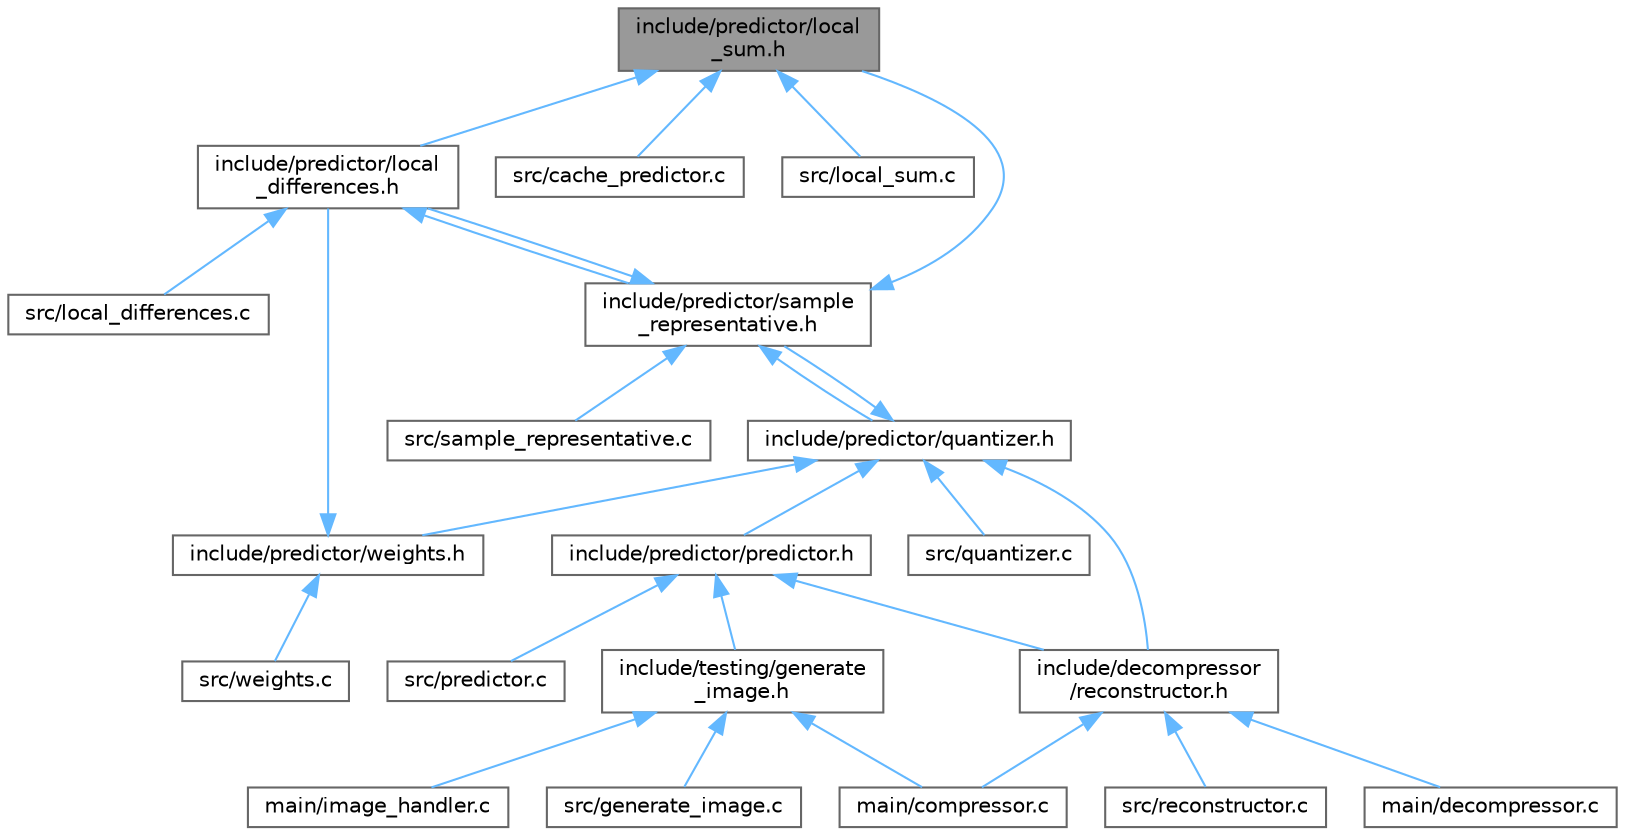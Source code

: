 digraph "include/predictor/local_sum.h"
{
 // LATEX_PDF_SIZE
  bgcolor="transparent";
  edge [fontname=Helvetica,fontsize=10,labelfontname=Helvetica,labelfontsize=10];
  node [fontname=Helvetica,fontsize=10,shape=box,height=0.2,width=0.4];
  Node1 [id="Node000001",label="include/predictor/local\l_sum.h",height=0.2,width=0.4,color="gray40", fillcolor="grey60", style="filled", fontcolor="black",tooltip=" "];
  Node1 -> Node2 [id="edge51_Node000001_Node000002",dir="back",color="steelblue1",style="solid",tooltip=" "];
  Node2 [id="Node000002",label="include/predictor/local\l_differences.h",height=0.2,width=0.4,color="grey40", fillcolor="white", style="filled",URL="$d2/df3/local__differences_8h.html",tooltip=" "];
  Node2 -> Node3 [id="edge52_Node000002_Node000003",dir="back",color="steelblue1",style="solid",tooltip=" "];
  Node3 [id="Node000003",label="include/predictor/sample\l_representative.h",height=0.2,width=0.4,color="grey40", fillcolor="white", style="filled",URL="$df/d7d/sample__representative_8h.html",tooltip=" "];
  Node3 -> Node2 [id="edge53_Node000003_Node000002",dir="back",color="steelblue1",style="solid",tooltip=" "];
  Node3 -> Node1 [id="edge54_Node000003_Node000001",dir="back",color="steelblue1",style="solid",tooltip=" "];
  Node3 -> Node4 [id="edge55_Node000003_Node000004",dir="back",color="steelblue1",style="solid",tooltip=" "];
  Node4 [id="Node000004",label="include/predictor/quantizer.h",height=0.2,width=0.4,color="grey40", fillcolor="white", style="filled",URL="$d1/d38/quantizer_8h.html",tooltip=" "];
  Node4 -> Node5 [id="edge56_Node000004_Node000005",dir="back",color="steelblue1",style="solid",tooltip=" "];
  Node5 [id="Node000005",label="include/decompressor\l/reconstructor.h",height=0.2,width=0.4,color="grey40", fillcolor="white", style="filled",URL="$de/d32/reconstructor_8h.html",tooltip=" "];
  Node5 -> Node6 [id="edge57_Node000005_Node000006",dir="back",color="steelblue1",style="solid",tooltip=" "];
  Node6 [id="Node000006",label="main/compressor.c",height=0.2,width=0.4,color="grey40", fillcolor="white", style="filled",URL="$da/db2/compressor_8c.html",tooltip=" "];
  Node5 -> Node7 [id="edge58_Node000005_Node000007",dir="back",color="steelblue1",style="solid",tooltip=" "];
  Node7 [id="Node000007",label="main/decompressor.c",height=0.2,width=0.4,color="grey40", fillcolor="white", style="filled",URL="$df/dee/decompressor_8c.html",tooltip=" "];
  Node5 -> Node8 [id="edge59_Node000005_Node000008",dir="back",color="steelblue1",style="solid",tooltip=" "];
  Node8 [id="Node000008",label="src/reconstructor.c",height=0.2,width=0.4,color="grey40", fillcolor="white", style="filled",URL="$d6/dce/reconstructor_8c.html",tooltip=" "];
  Node4 -> Node9 [id="edge60_Node000004_Node000009",dir="back",color="steelblue1",style="solid",tooltip=" "];
  Node9 [id="Node000009",label="include/predictor/predictor.h",height=0.2,width=0.4,color="grey40", fillcolor="white", style="filled",URL="$dc/d08/predictor_8h.html",tooltip=" "];
  Node9 -> Node5 [id="edge61_Node000009_Node000005",dir="back",color="steelblue1",style="solid",tooltip=" "];
  Node9 -> Node10 [id="edge62_Node000009_Node000010",dir="back",color="steelblue1",style="solid",tooltip=" "];
  Node10 [id="Node000010",label="include/testing/generate\l_image.h",height=0.2,width=0.4,color="grey40", fillcolor="white", style="filled",URL="$df/d7b/generate__image_8h.html",tooltip=" "];
  Node10 -> Node6 [id="edge63_Node000010_Node000006",dir="back",color="steelblue1",style="solid",tooltip=" "];
  Node10 -> Node11 [id="edge64_Node000010_Node000011",dir="back",color="steelblue1",style="solid",tooltip=" "];
  Node11 [id="Node000011",label="main/image_handler.c",height=0.2,width=0.4,color="grey40", fillcolor="white", style="filled",URL="$d1/d6e/image__handler_8c.html",tooltip=" "];
  Node10 -> Node12 [id="edge65_Node000010_Node000012",dir="back",color="steelblue1",style="solid",tooltip=" "];
  Node12 [id="Node000012",label="src/generate_image.c",height=0.2,width=0.4,color="grey40", fillcolor="white", style="filled",URL="$d6/d92/generate__image_8c.html",tooltip=" "];
  Node9 -> Node13 [id="edge66_Node000009_Node000013",dir="back",color="steelblue1",style="solid",tooltip=" "];
  Node13 [id="Node000013",label="src/predictor.c",height=0.2,width=0.4,color="grey40", fillcolor="white", style="filled",URL="$db/d25/predictor_8c.html",tooltip=" "];
  Node4 -> Node3 [id="edge67_Node000004_Node000003",dir="back",color="steelblue1",style="solid",tooltip=" "];
  Node4 -> Node14 [id="edge68_Node000004_Node000014",dir="back",color="steelblue1",style="solid",tooltip=" "];
  Node14 [id="Node000014",label="include/predictor/weights.h",height=0.2,width=0.4,color="grey40", fillcolor="white", style="filled",URL="$d2/d6a/weights_8h.html",tooltip=" "];
  Node14 -> Node2 [id="edge69_Node000014_Node000002",dir="back",color="steelblue1",style="solid",tooltip=" "];
  Node14 -> Node15 [id="edge70_Node000014_Node000015",dir="back",color="steelblue1",style="solid",tooltip=" "];
  Node15 [id="Node000015",label="src/weights.c",height=0.2,width=0.4,color="grey40", fillcolor="white", style="filled",URL="$d0/d26/weights_8c.html",tooltip=" "];
  Node4 -> Node16 [id="edge71_Node000004_Node000016",dir="back",color="steelblue1",style="solid",tooltip=" "];
  Node16 [id="Node000016",label="src/quantizer.c",height=0.2,width=0.4,color="grey40", fillcolor="white", style="filled",URL="$dc/df1/quantizer_8c.html",tooltip=" "];
  Node3 -> Node17 [id="edge72_Node000003_Node000017",dir="back",color="steelblue1",style="solid",tooltip=" "];
  Node17 [id="Node000017",label="src/sample_representative.c",height=0.2,width=0.4,color="grey40", fillcolor="white", style="filled",URL="$d7/d58/sample__representative_8c.html",tooltip=" "];
  Node2 -> Node18 [id="edge73_Node000002_Node000018",dir="back",color="steelblue1",style="solid",tooltip=" "];
  Node18 [id="Node000018",label="src/local_differences.c",height=0.2,width=0.4,color="grey40", fillcolor="white", style="filled",URL="$d8/d97/local__differences_8c.html",tooltip=" "];
  Node1 -> Node19 [id="edge74_Node000001_Node000019",dir="back",color="steelblue1",style="solid",tooltip=" "];
  Node19 [id="Node000019",label="src/cache_predictor.c",height=0.2,width=0.4,color="grey40", fillcolor="white", style="filled",URL="$dc/d99/cache__predictor_8c.html",tooltip=" "];
  Node1 -> Node20 [id="edge75_Node000001_Node000020",dir="back",color="steelblue1",style="solid",tooltip=" "];
  Node20 [id="Node000020",label="src/local_sum.c",height=0.2,width=0.4,color="grey40", fillcolor="white", style="filled",URL="$db/d31/local__sum_8c.html",tooltip=" "];
}
